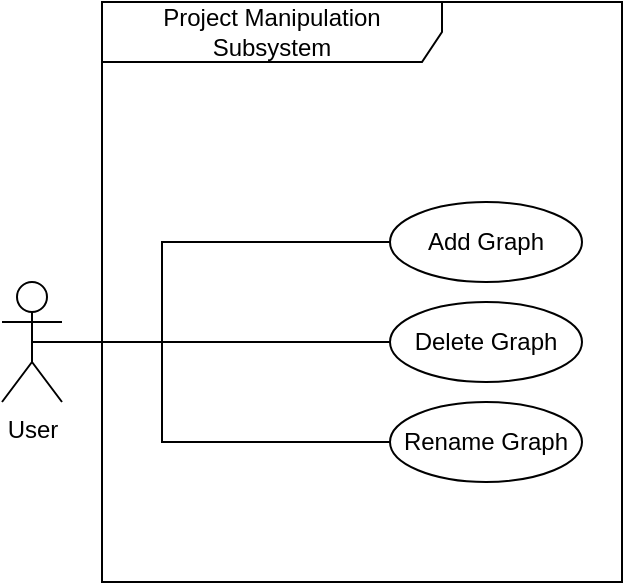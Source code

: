 <mxfile version="21.3.2" type="google">
  <diagram id="C5RBs43oDa-KdzZeNtuy" name="Page-1">
    <mxGraphModel grid="1" page="1" gridSize="10" guides="1" tooltips="1" connect="1" arrows="1" fold="1" pageScale="1" pageWidth="827" pageHeight="1169" math="0" shadow="0">
      <root>
        <mxCell id="WIyWlLk6GJQsqaUBKTNV-0" />
        <mxCell id="WIyWlLk6GJQsqaUBKTNV-1" parent="WIyWlLk6GJQsqaUBKTNV-0" />
        <mxCell id="28yBITfekxvL24NZhDLZ-0" value="User" style="shape=umlActor;verticalLabelPosition=bottom;verticalAlign=top;html=1;" vertex="1" parent="WIyWlLk6GJQsqaUBKTNV-1">
          <mxGeometry x="220" y="290" width="30" height="60" as="geometry" />
        </mxCell>
        <mxCell id="28yBITfekxvL24NZhDLZ-1" value="Project Manipulation Subsystem" style="shape=umlFrame;whiteSpace=wrap;html=1;pointerEvents=0;width=170;height=30;" vertex="1" parent="WIyWlLk6GJQsqaUBKTNV-1">
          <mxGeometry x="270" y="150" width="260" height="290" as="geometry" />
        </mxCell>
        <mxCell id="28yBITfekxvL24NZhDLZ-2" style="edgeStyle=orthogonalEdgeStyle;rounded=0;orthogonalLoop=1;jettySize=auto;html=1;entryX=0.5;entryY=0.5;entryDx=0;entryDy=0;entryPerimeter=0;endArrow=none;endFill=0;" edge="1" parent="WIyWlLk6GJQsqaUBKTNV-1" source="28yBITfekxvL24NZhDLZ-3" target="28yBITfekxvL24NZhDLZ-0">
          <mxGeometry relative="1" as="geometry">
            <Array as="points">
              <mxPoint x="300" y="270" />
              <mxPoint x="300" y="320" />
            </Array>
          </mxGeometry>
        </mxCell>
        <mxCell id="28yBITfekxvL24NZhDLZ-3" value="Add Graph" style="ellipse;whiteSpace=wrap;html=1;" vertex="1" parent="WIyWlLk6GJQsqaUBKTNV-1">
          <mxGeometry x="414" y="250" width="96" height="40" as="geometry" />
        </mxCell>
        <mxCell id="28yBITfekxvL24NZhDLZ-4" style="edgeStyle=orthogonalEdgeStyle;rounded=0;orthogonalLoop=1;jettySize=auto;html=1;endArrow=none;endFill=0;" edge="1" parent="WIyWlLk6GJQsqaUBKTNV-1" source="28yBITfekxvL24NZhDLZ-5">
          <mxGeometry relative="1" as="geometry">
            <mxPoint x="240" y="320" as="targetPoint" />
          </mxGeometry>
        </mxCell>
        <mxCell id="28yBITfekxvL24NZhDLZ-5" value="Delete Graph" style="ellipse;whiteSpace=wrap;html=1;" vertex="1" parent="WIyWlLk6GJQsqaUBKTNV-1">
          <mxGeometry x="414" y="300" width="96" height="40" as="geometry" />
        </mxCell>
        <mxCell id="28yBITfekxvL24NZhDLZ-6" style="edgeStyle=orthogonalEdgeStyle;rounded=0;orthogonalLoop=1;jettySize=auto;html=1;endArrow=none;endFill=0;" edge="1" parent="WIyWlLk6GJQsqaUBKTNV-1" source="28yBITfekxvL24NZhDLZ-7">
          <mxGeometry relative="1" as="geometry">
            <mxPoint x="250" y="320" as="targetPoint" />
            <Array as="points">
              <mxPoint x="300" y="370" />
              <mxPoint x="300" y="320" />
            </Array>
          </mxGeometry>
        </mxCell>
        <mxCell id="28yBITfekxvL24NZhDLZ-7" value="Rename Graph" style="ellipse;whiteSpace=wrap;html=1;" vertex="1" parent="WIyWlLk6GJQsqaUBKTNV-1">
          <mxGeometry x="414" y="350" width="96" height="40" as="geometry" />
        </mxCell>
      </root>
    </mxGraphModel>
  </diagram>
</mxfile>
